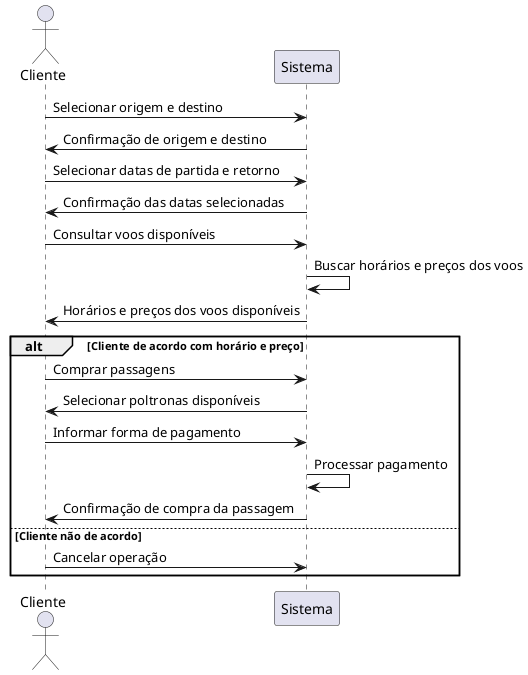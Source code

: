 @startuml
actor Cliente
participant Sistema

Cliente -> Sistema: Selecionar origem e destino
Sistema -> Cliente: Confirmação de origem e destino

Cliente -> Sistema: Selecionar datas de partida e retorno
Sistema -> Cliente: Confirmação das datas selecionadas

Cliente -> Sistema: Consultar voos disponíveis
Sistema -> Sistema: Buscar horários e preços dos voos
Sistema -> Cliente: Horários e preços dos voos disponíveis

alt Cliente de acordo com horário e preço
    Cliente -> Sistema: Comprar passagens
    Sistema -> Cliente: Selecionar poltronas disponíveis
    Cliente -> Sistema: Informar forma de pagamento
    Sistema -> Sistema: Processar pagamento
    Sistema -> Cliente: Confirmação de compra da passagem
else Cliente não de acordo
    Cliente -> Sistema: Cancelar operação
end
@enduml
